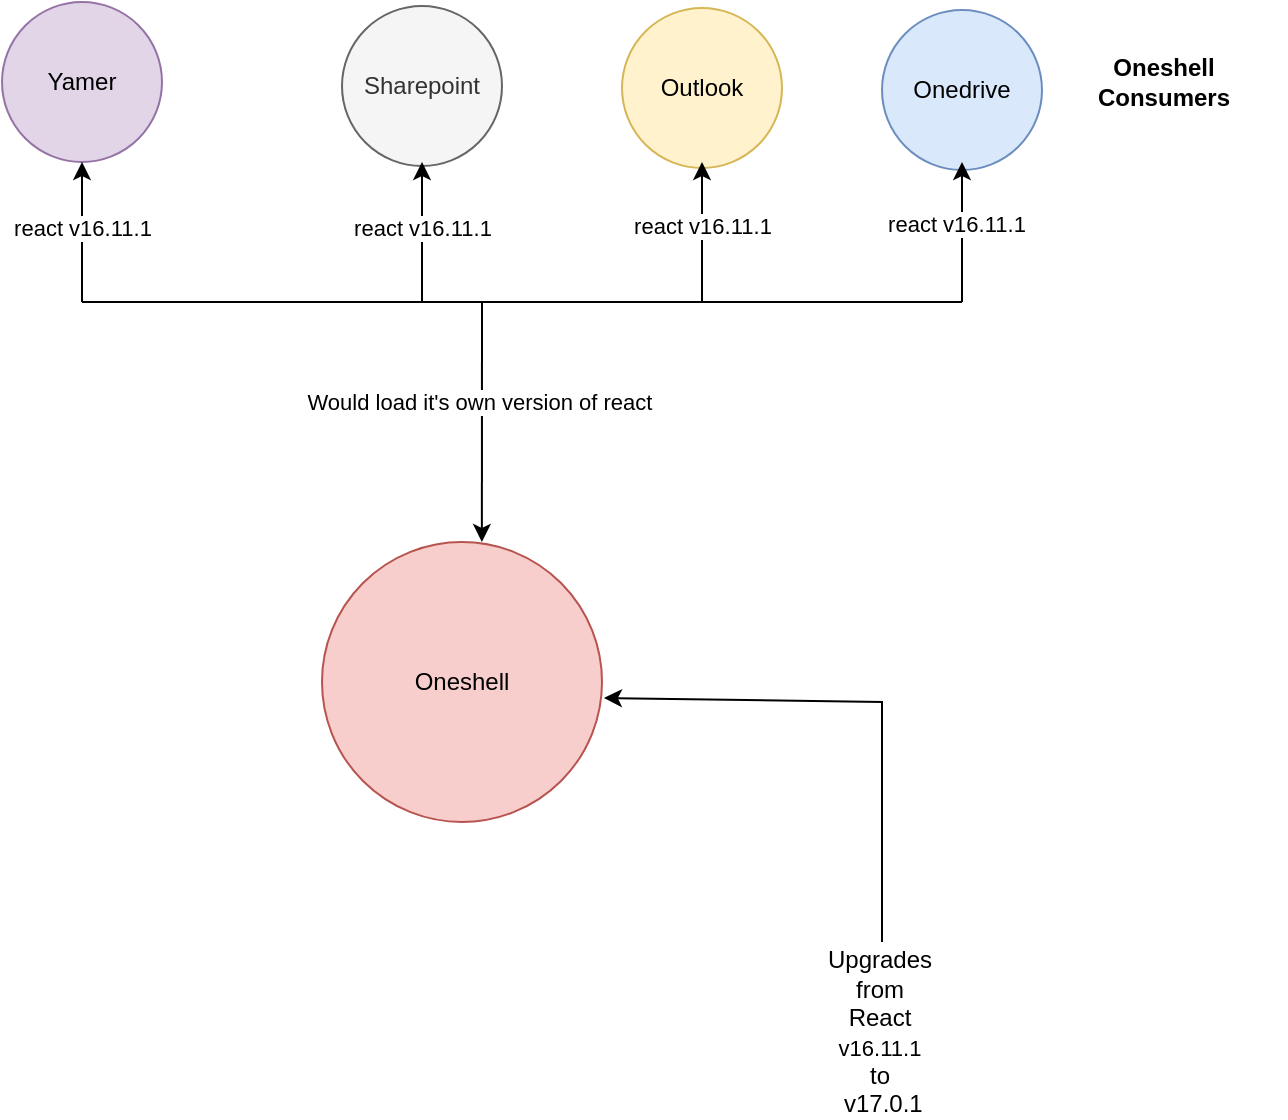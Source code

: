 <mxfile version="20.2.1" type="github">
  <diagram id="ld7dGDgjSQ02j7NiMz6p" name="Page-1">
    <mxGraphModel dx="1298" dy="865" grid="1" gridSize="10" guides="1" tooltips="1" connect="1" arrows="1" fold="1" page="1" pageScale="1" pageWidth="827" pageHeight="1169" math="0" shadow="0">
      <root>
        <mxCell id="0" />
        <mxCell id="1" parent="0" />
        <mxCell id="75cXztxdLaKCw9ubmEs8-2" value="Oneshell" style="ellipse;whiteSpace=wrap;html=1;aspect=fixed;fillColor=#f8cecc;strokeColor=#b85450;" vertex="1" parent="1">
          <mxGeometry x="280" y="440" width="140" height="140" as="geometry" />
        </mxCell>
        <mxCell id="75cXztxdLaKCw9ubmEs8-3" value="Yamer" style="ellipse;whiteSpace=wrap;html=1;aspect=fixed;fillColor=#e1d5e7;strokeColor=#9673a6;" vertex="1" parent="1">
          <mxGeometry x="120" y="170" width="80" height="80" as="geometry" />
        </mxCell>
        <mxCell id="75cXztxdLaKCw9ubmEs8-4" value="Sharepoint&lt;span style=&quot;caret-color: rgba(0, 0, 0, 0); color: rgba(0, 0, 0, 0); font-family: monospace; font-size: 0px; text-align: start;&quot;&gt;%3CmxGraphModel%3E%3Croot%3E%3CmxCell%20id%3D%220%22%2F%3E%3CmxCell%20id%3D%221%22%20parent%3D%220%22%2F%3E%3CmxCell%20id%3D%222%22%20value%3D%22Yamer%22%20style%3D%22ellipse%3BwhiteSpace%3Dwrap%3Bhtml%3D1%3Baspect%3Dfixed%3BfillColor%3D%23f8cecc%3BstrokeColor%3D%23b85450%3B%22%20vertex%3D%221%22%20parent%3D%221%22%3E%3CmxGeometry%20x%3D%22120%22%20y%3D%22170%22%20width%3D%2280%22%20height%3D%2280%22%20as%3D%22geometry%22%2F%3E%3C%2FmxCell%3E%3C%2Froot%3E%3C%2FmxGraphModel%3E&lt;/span&gt;" style="ellipse;whiteSpace=wrap;html=1;aspect=fixed;fillColor=#f5f5f5;strokeColor=#666666;fontColor=#333333;" vertex="1" parent="1">
          <mxGeometry x="290" y="172" width="80" height="80" as="geometry" />
        </mxCell>
        <mxCell id="75cXztxdLaKCw9ubmEs8-5" value="Outlook" style="ellipse;whiteSpace=wrap;html=1;aspect=fixed;fillColor=#fff2cc;strokeColor=#d6b656;" vertex="1" parent="1">
          <mxGeometry x="430" y="173" width="80" height="80" as="geometry" />
        </mxCell>
        <mxCell id="75cXztxdLaKCw9ubmEs8-6" value="Onedrive" style="ellipse;whiteSpace=wrap;html=1;aspect=fixed;fillColor=#dae8fc;strokeColor=#6c8ebf;" vertex="1" parent="1">
          <mxGeometry x="560" y="174" width="80" height="80" as="geometry" />
        </mxCell>
        <mxCell id="75cXztxdLaKCw9ubmEs8-7" value="" style="endArrow=none;html=1;rounded=0;" edge="1" parent="1">
          <mxGeometry width="50" height="50" relative="1" as="geometry">
            <mxPoint x="160" y="320" as="sourcePoint" />
            <mxPoint x="600" y="320" as="targetPoint" />
          </mxGeometry>
        </mxCell>
        <mxCell id="75cXztxdLaKCw9ubmEs8-8" value="" style="endArrow=classic;html=1;rounded=0;entryX=0.5;entryY=1;entryDx=0;entryDy=0;" edge="1" parent="1" target="75cXztxdLaKCw9ubmEs8-3">
          <mxGeometry width="50" height="50" relative="1" as="geometry">
            <mxPoint x="160" y="320" as="sourcePoint" />
            <mxPoint x="210" y="270" as="targetPoint" />
          </mxGeometry>
        </mxCell>
        <mxCell id="75cXztxdLaKCw9ubmEs8-12" value="react v16.11.1" style="edgeLabel;html=1;align=center;verticalAlign=middle;resizable=0;points=[];" vertex="1" connectable="0" parent="75cXztxdLaKCw9ubmEs8-8">
          <mxGeometry x="0.057" relative="1" as="geometry">
            <mxPoint as="offset" />
          </mxGeometry>
        </mxCell>
        <mxCell id="75cXztxdLaKCw9ubmEs8-9" value="" style="endArrow=classic;html=1;rounded=0;entryX=0.5;entryY=1;entryDx=0;entryDy=0;" edge="1" parent="1">
          <mxGeometry width="50" height="50" relative="1" as="geometry">
            <mxPoint x="330" y="320" as="sourcePoint" />
            <mxPoint x="330" y="250" as="targetPoint" />
          </mxGeometry>
        </mxCell>
        <mxCell id="75cXztxdLaKCw9ubmEs8-13" value="react v16.11.1" style="edgeLabel;html=1;align=center;verticalAlign=middle;resizable=0;points=[];" vertex="1" connectable="0" parent="75cXztxdLaKCw9ubmEs8-9">
          <mxGeometry x="0.057" relative="1" as="geometry">
            <mxPoint as="offset" />
          </mxGeometry>
        </mxCell>
        <mxCell id="75cXztxdLaKCw9ubmEs8-10" value="" style="endArrow=classic;html=1;rounded=0;entryX=0.5;entryY=1;entryDx=0;entryDy=0;" edge="1" parent="1">
          <mxGeometry width="50" height="50" relative="1" as="geometry">
            <mxPoint x="470" y="320" as="sourcePoint" />
            <mxPoint x="470" y="250" as="targetPoint" />
          </mxGeometry>
        </mxCell>
        <mxCell id="75cXztxdLaKCw9ubmEs8-14" value="react v16.11.1" style="edgeLabel;html=1;align=center;verticalAlign=middle;resizable=0;points=[];" vertex="1" connectable="0" parent="75cXztxdLaKCw9ubmEs8-10">
          <mxGeometry x="0.086" relative="1" as="geometry">
            <mxPoint as="offset" />
          </mxGeometry>
        </mxCell>
        <mxCell id="75cXztxdLaKCw9ubmEs8-11" value="" style="endArrow=classic;html=1;rounded=0;entryX=0.5;entryY=1;entryDx=0;entryDy=0;" edge="1" parent="1">
          <mxGeometry width="50" height="50" relative="1" as="geometry">
            <mxPoint x="600" y="320" as="sourcePoint" />
            <mxPoint x="600" y="250" as="targetPoint" />
          </mxGeometry>
        </mxCell>
        <mxCell id="75cXztxdLaKCw9ubmEs8-15" value="react v16.11.1" style="edgeLabel;html=1;align=center;verticalAlign=middle;resizable=0;points=[];" vertex="1" connectable="0" parent="75cXztxdLaKCw9ubmEs8-11">
          <mxGeometry x="0.114" y="3" relative="1" as="geometry">
            <mxPoint as="offset" />
          </mxGeometry>
        </mxCell>
        <mxCell id="75cXztxdLaKCw9ubmEs8-16" value="" style="endArrow=classic;html=1;rounded=0;entryX=1.007;entryY=0.557;entryDx=0;entryDy=0;entryPerimeter=0;" edge="1" parent="1" target="75cXztxdLaKCw9ubmEs8-2">
          <mxGeometry width="50" height="50" relative="1" as="geometry">
            <mxPoint x="560" y="640" as="sourcePoint" />
            <mxPoint x="410" y="410" as="targetPoint" />
            <Array as="points">
              <mxPoint x="560" y="520" />
            </Array>
          </mxGeometry>
        </mxCell>
        <mxCell id="75cXztxdLaKCw9ubmEs8-17" value="Upgrades from&lt;br&gt;React&lt;br&gt;&lt;span style=&quot;font-size: 11px; background-color: rgb(255, 255, 255);&quot;&gt;v16.11.1&lt;br&gt;&lt;/span&gt;to&lt;br&gt;&amp;nbsp;v17.0.1" style="text;html=1;strokeColor=none;fillColor=none;align=center;verticalAlign=middle;whiteSpace=wrap;rounded=0;" vertex="1" parent="1">
          <mxGeometry x="529" y="670" width="60" height="30" as="geometry" />
        </mxCell>
        <mxCell id="75cXztxdLaKCw9ubmEs8-18" value="" style="endArrow=classic;html=1;rounded=0;entryX=0.571;entryY=0;entryDx=0;entryDy=0;entryPerimeter=0;" edge="1" parent="1" target="75cXztxdLaKCw9ubmEs8-2">
          <mxGeometry width="50" height="50" relative="1" as="geometry">
            <mxPoint x="360" y="320" as="sourcePoint" />
            <mxPoint x="440" y="290" as="targetPoint" />
          </mxGeometry>
        </mxCell>
        <mxCell id="75cXztxdLaKCw9ubmEs8-19" value="Would load it&#39;s own version of react&amp;nbsp;" style="edgeLabel;html=1;align=center;verticalAlign=middle;resizable=0;points=[];" vertex="1" connectable="0" parent="75cXztxdLaKCw9ubmEs8-18">
          <mxGeometry x="-0.167" relative="1" as="geometry">
            <mxPoint as="offset" />
          </mxGeometry>
        </mxCell>
        <mxCell id="75cXztxdLaKCw9ubmEs8-21" value="&lt;b&gt;Oneshell Consumers&lt;/b&gt;" style="text;html=1;strokeColor=none;fillColor=none;align=center;verticalAlign=middle;whiteSpace=wrap;rounded=0;" vertex="1" parent="1">
          <mxGeometry x="640" y="179.5" width="122" height="61" as="geometry" />
        </mxCell>
      </root>
    </mxGraphModel>
  </diagram>
</mxfile>
